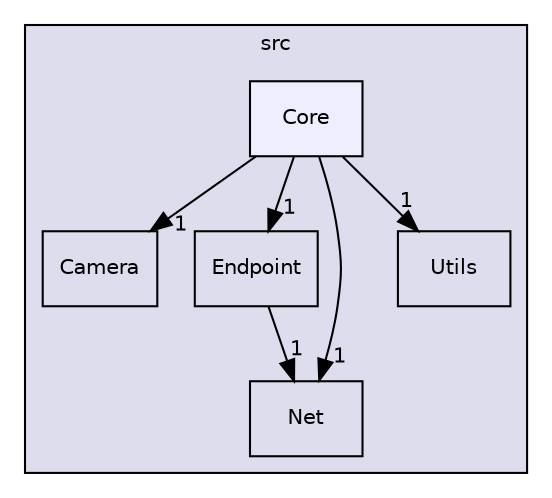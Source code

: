 digraph "pciemgr/src/Core" {
  compound=true
  node [ fontsize="10", fontname="Helvetica"];
  edge [ labelfontsize="10", labelfontname="Helvetica"];
  subgraph clusterdir_a28329a0c4c93a2209232f1cd0b41846 {
    graph [ bgcolor="#ddddee", pencolor="black", label="src" fontname="Helvetica", fontsize="10", URL="dir_a28329a0c4c93a2209232f1cd0b41846.html"]
  dir_73fa207dfea3dc4de256a61e88e1fc5d [shape=box label="Camera" URL="dir_73fa207dfea3dc4de256a61e88e1fc5d.html"];
  dir_8c11d1664f81fc7575aa0358e0ed8a03 [shape=box label="Endpoint" URL="dir_8c11d1664f81fc7575aa0358e0ed8a03.html"];
  dir_e48070207a356c56791f308c4c9b85f2 [shape=box label="Net" URL="dir_e48070207a356c56791f308c4c9b85f2.html"];
  dir_eb5df8cd6790e214bfcfe6d5ecd913c8 [shape=box label="Utils" URL="dir_eb5df8cd6790e214bfcfe6d5ecd913c8.html"];
  dir_9dbe388ffa249a09d70cdbc0bd07b056 [shape=box, label="Core", style="filled", fillcolor="#eeeeff", pencolor="black", URL="dir_9dbe388ffa249a09d70cdbc0bd07b056.html"];
  }
  dir_8c11d1664f81fc7575aa0358e0ed8a03->dir_e48070207a356c56791f308c4c9b85f2 [headlabel="1", labeldistance=1.5 headhref="dir_000004_000005.html"];
  dir_9dbe388ffa249a09d70cdbc0bd07b056->dir_73fa207dfea3dc4de256a61e88e1fc5d [headlabel="1", labeldistance=1.5 headhref="dir_000002_000003.html"];
  dir_9dbe388ffa249a09d70cdbc0bd07b056->dir_8c11d1664f81fc7575aa0358e0ed8a03 [headlabel="1", labeldistance=1.5 headhref="dir_000002_000004.html"];
  dir_9dbe388ffa249a09d70cdbc0bd07b056->dir_e48070207a356c56791f308c4c9b85f2 [headlabel="1", labeldistance=1.5 headhref="dir_000002_000005.html"];
  dir_9dbe388ffa249a09d70cdbc0bd07b056->dir_eb5df8cd6790e214bfcfe6d5ecd913c8 [headlabel="1", labeldistance=1.5 headhref="dir_000002_000006.html"];
}
